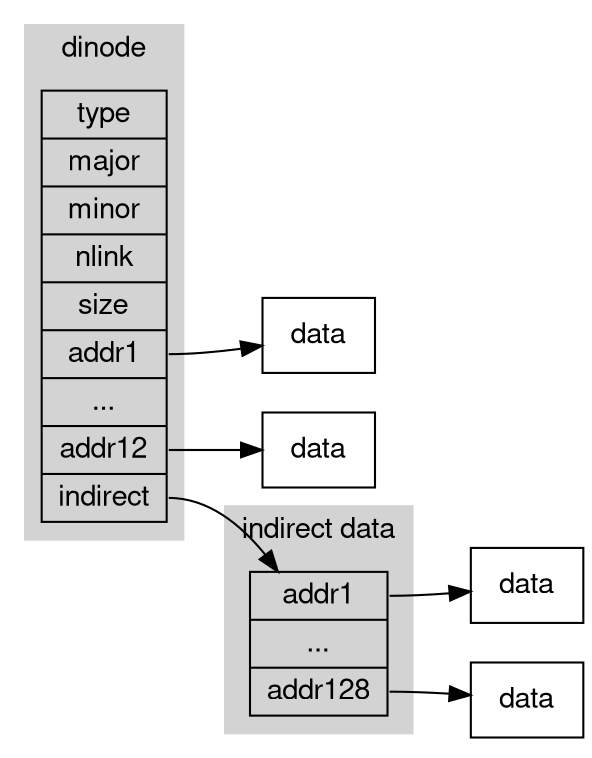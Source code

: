 digraph {
  fontname="Helvetica,Arial,sans-serif"
  node [fontname="Helvetica,Arial,sans-serif"];
  edge [fontname="Helvetica,Arial,sans-serif"];
  ratio = auto
  graph [
    rankdir = "LR"
  ];
  subgraph cluster_dinode {
    label = dinode
    style = filled
    color = lightgray
    dinode [
      label = "type|major|minor|nlink|size|<f1>addr1|...|<f2>addr12|<f3>indirect"
      shape = "record"
    ];
    // dinode:s -> dinode_text [style="invis"];
    // dinode_text [
    //   label = "dinode"
    //   shape = none
    // ];
  }
  dinode:f1 -> data01;
  data01 [
    label = "data"
    shape = "record"
  ];
  dinode:f2 -> data12;
  data12 [
    label = "data"
    shape = "record"
  ];

  subgraph cluster_indrnode {
    label = "indirect data"
    style = filled
    color = lightgray
    indrnode [
      label = "<f1>addr1|...|<f2>addr128"
      shape = "record"
    ];
    dinode:f3 -> indrnode;
    // indrnode:s -> indrnode0 [style="invis"];
    // indrnode0 [
    //   label = "indirect data"
    //   shape = none
    // ];
  }

  indrnode:f1 -> idata01;
  idata01 [
    label = "data"
    shape = "record"
  ];
  indrnode:f2 -> idata128;
  idata128 [
    label = "data"
    shape = "record"
  ];
}
